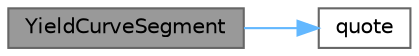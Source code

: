 digraph "YieldCurveSegment"
{
 // INTERACTIVE_SVG=YES
 // LATEX_PDF_SIZE
  bgcolor="transparent";
  edge [fontname=Helvetica,fontsize=10,labelfontname=Helvetica,labelfontsize=10];
  node [fontname=Helvetica,fontsize=10,shape=box,height=0.2,width=0.4];
  rankdir="LR";
  Node1 [label="YieldCurveSegment",height=0.2,width=0.4,color="gray40", fillcolor="grey60", style="filled", fontcolor="black",tooltip="Detailed constructor - assumes all quotes are mandatory."];
  Node1 -> Node2 [color="steelblue1",style="solid"];
  Node2 [label="quote",height=0.2,width=0.4,color="grey40", fillcolor="white", style="filled",URL="$classore_1_1data_1_1_yield_curve_segment.html#a8eb036f60edc0ee8f9a871d37aa4ff78",tooltip="Utility to build a quote, optional flag defaults to false."];
}
